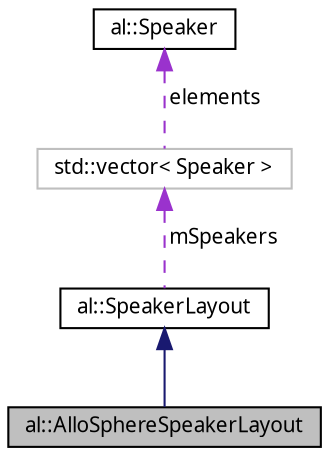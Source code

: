 digraph "al::AlloSphereSpeakerLayout"
{
 // LATEX_PDF_SIZE
  bgcolor="transparent";
  edge [fontname="FreeSans.ttf",fontsize="10",labelfontname="FreeSans.ttf",labelfontsize="10"];
  node [fontname="FreeSans.ttf",fontsize="10",shape=record];
  Node1 [label="al::AlloSphereSpeakerLayout",height=0.2,width=0.4,color="black", fillcolor="grey75", style="filled", fontcolor="black",tooltip="Current arrangement of speakers in AlloSphere."];
  Node2 -> Node1 [dir="back",color="midnightblue",fontsize="10",style="solid",fontname="FreeSans.ttf"];
  Node2 [label="al::SpeakerLayout",height=0.2,width=0.4,color="black",URL="$classal_1_1_speaker_layout.html",tooltip=" "];
  Node3 -> Node2 [dir="back",color="darkorchid3",fontsize="10",style="dashed",label=" mSpeakers" ,fontname="FreeSans.ttf"];
  Node3 [label="std::vector\< Speaker \>",height=0.2,width=0.4,color="grey75",tooltip=" "];
  Node4 -> Node3 [dir="back",color="darkorchid3",fontsize="10",style="dashed",label=" elements" ,fontname="FreeSans.ttf"];
  Node4 [label="al::Speaker",height=0.2,width=0.4,color="black",URL="$classal_1_1_speaker.html",tooltip=" "];
}
